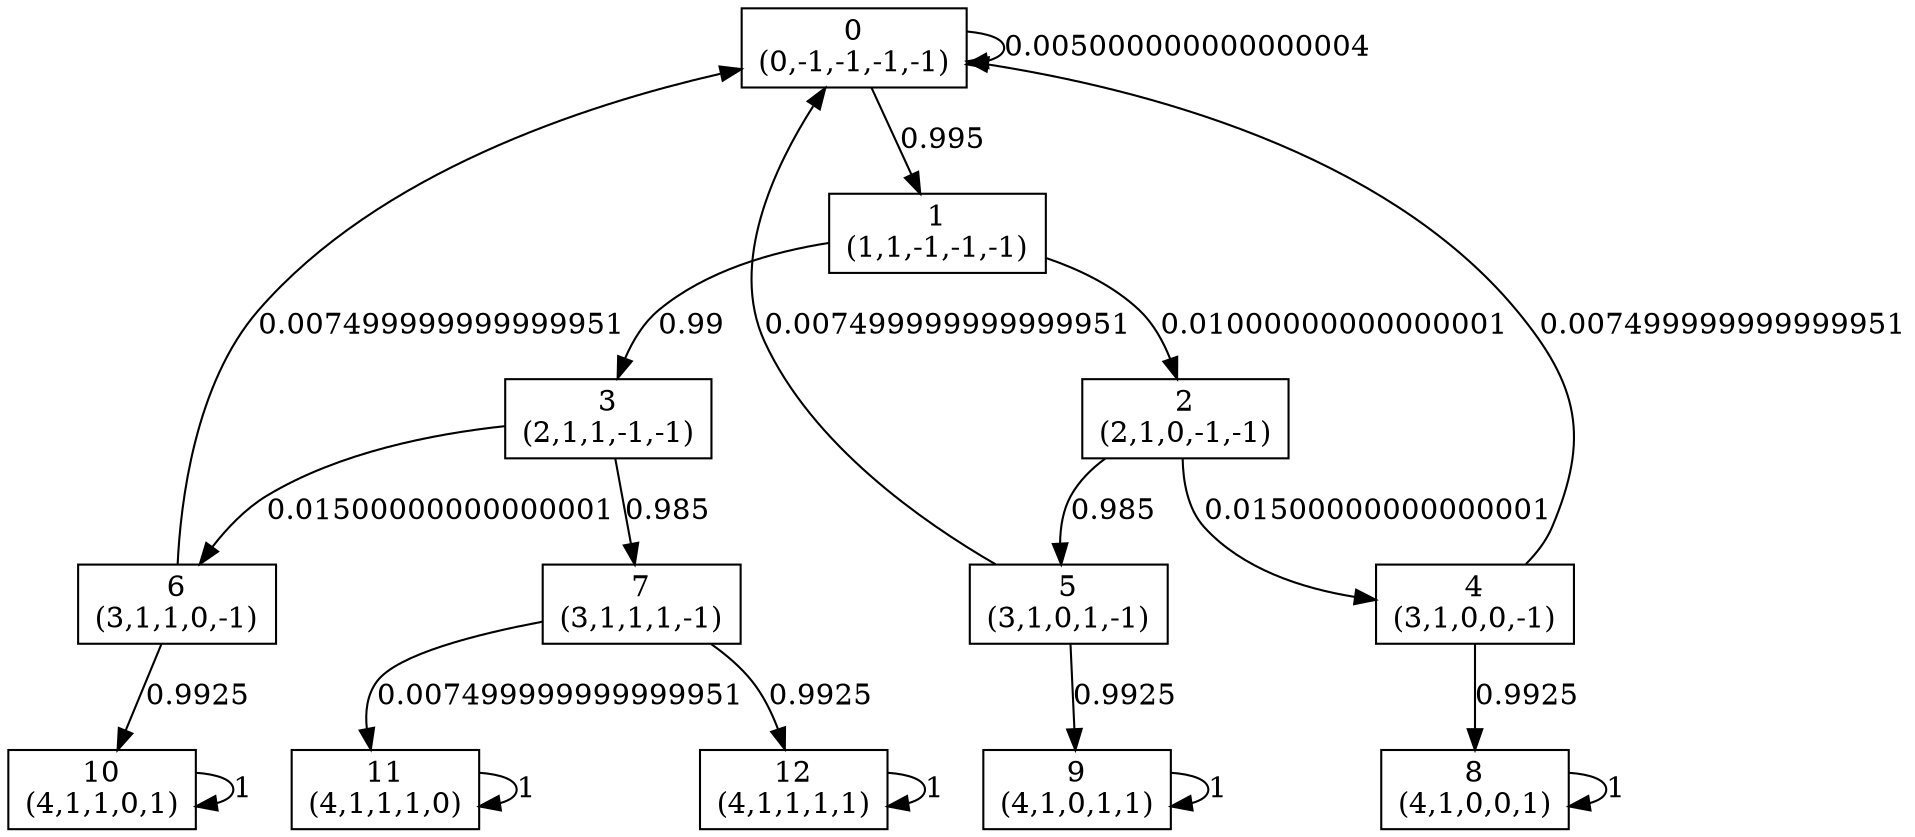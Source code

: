 digraph P {
node [shape=box];
0 -> 0 [ label="0.005000000000000004" ];
0 -> 1 [ label="0.995" ];
1 -> 2 [ label="0.01000000000000001" ];
1 -> 3 [ label="0.99" ];
2 -> 4 [ label="0.01500000000000001" ];
2 -> 5 [ label="0.985" ];
3 -> 6 [ label="0.01500000000000001" ];
3 -> 7 [ label="0.985" ];
4 -> 0 [ label="0.007499999999999951" ];
4 -> 8 [ label="0.9925" ];
5 -> 0 [ label="0.007499999999999951" ];
5 -> 9 [ label="0.9925" ];
6 -> 0 [ label="0.007499999999999951" ];
6 -> 10 [ label="0.9925" ];
7 -> 11 [ label="0.007499999999999951" ];
7 -> 12 [ label="0.9925" ];
8 -> 8 [ label="1" ];
9 -> 9 [ label="1" ];
10 -> 10 [ label="1" ];
11 -> 11 [ label="1" ];
12 -> 12 [ label="1" ];
0 [label="0\n(0,-1,-1,-1,-1)"];
1 [label="1\n(1,1,-1,-1,-1)"];
2 [label="2\n(2,1,0,-1,-1)"];
3 [label="3\n(2,1,1,-1,-1)"];
4 [label="4\n(3,1,0,0,-1)"];
5 [label="5\n(3,1,0,1,-1)"];
6 [label="6\n(3,1,1,0,-1)"];
7 [label="7\n(3,1,1,1,-1)"];
8 [label="8\n(4,1,0,0,1)"];
9 [label="9\n(4,1,0,1,1)"];
10 [label="10\n(4,1,1,0,1)"];
11 [label="11\n(4,1,1,1,0)"];
12 [label="12\n(4,1,1,1,1)"];
}

